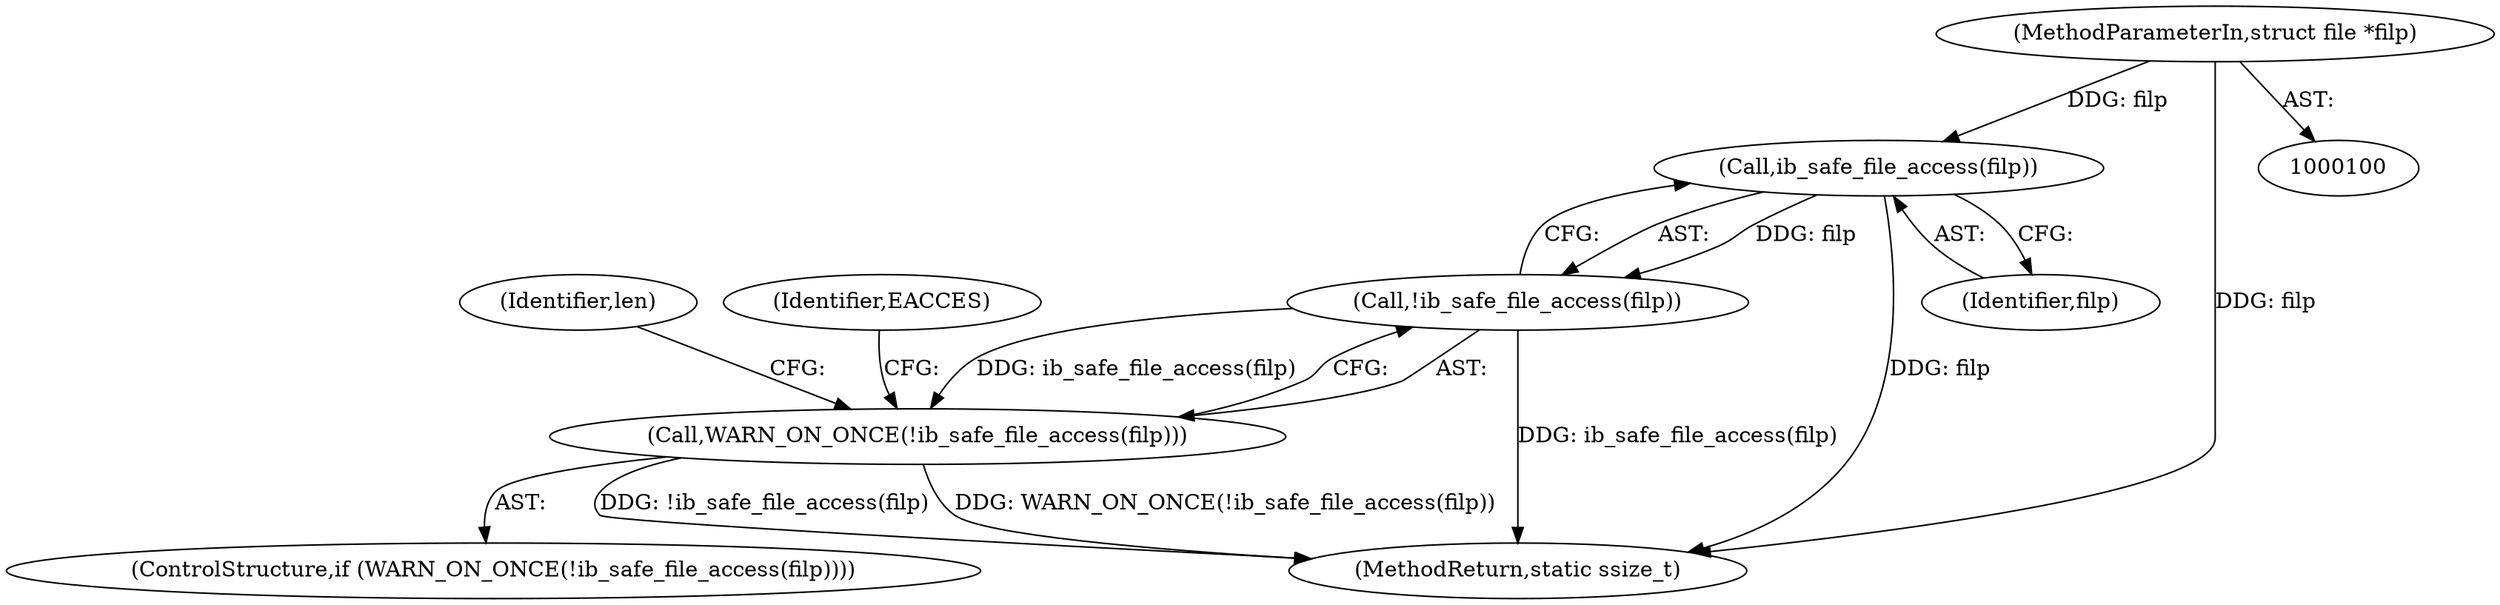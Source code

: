 digraph "0_linux_e6bd18f57aad1a2d1ef40e646d03ed0f2515c9e3@pointer" {
"1000117" [label="(Call,ib_safe_file_access(filp))"];
"1000101" [label="(MethodParameterIn,struct file *filp)"];
"1000116" [label="(Call,!ib_safe_file_access(filp))"];
"1000115" [label="(Call,WARN_ON_ONCE(!ib_safe_file_access(filp)))"];
"1000115" [label="(Call,WARN_ON_ONCE(!ib_safe_file_access(filp)))"];
"1000124" [label="(Identifier,len)"];
"1000117" [label="(Call,ib_safe_file_access(filp))"];
"1000114" [label="(ControlStructure,if (WARN_ON_ONCE(!ib_safe_file_access(filp))))"];
"1000184" [label="(MethodReturn,static ssize_t)"];
"1000101" [label="(MethodParameterIn,struct file *filp)"];
"1000118" [label="(Identifier,filp)"];
"1000121" [label="(Identifier,EACCES)"];
"1000116" [label="(Call,!ib_safe_file_access(filp))"];
"1000117" -> "1000116"  [label="AST: "];
"1000117" -> "1000118"  [label="CFG: "];
"1000118" -> "1000117"  [label="AST: "];
"1000116" -> "1000117"  [label="CFG: "];
"1000117" -> "1000184"  [label="DDG: filp"];
"1000117" -> "1000116"  [label="DDG: filp"];
"1000101" -> "1000117"  [label="DDG: filp"];
"1000101" -> "1000100"  [label="AST: "];
"1000101" -> "1000184"  [label="DDG: filp"];
"1000116" -> "1000115"  [label="AST: "];
"1000115" -> "1000116"  [label="CFG: "];
"1000116" -> "1000184"  [label="DDG: ib_safe_file_access(filp)"];
"1000116" -> "1000115"  [label="DDG: ib_safe_file_access(filp)"];
"1000115" -> "1000114"  [label="AST: "];
"1000121" -> "1000115"  [label="CFG: "];
"1000124" -> "1000115"  [label="CFG: "];
"1000115" -> "1000184"  [label="DDG: WARN_ON_ONCE(!ib_safe_file_access(filp))"];
"1000115" -> "1000184"  [label="DDG: !ib_safe_file_access(filp)"];
}
